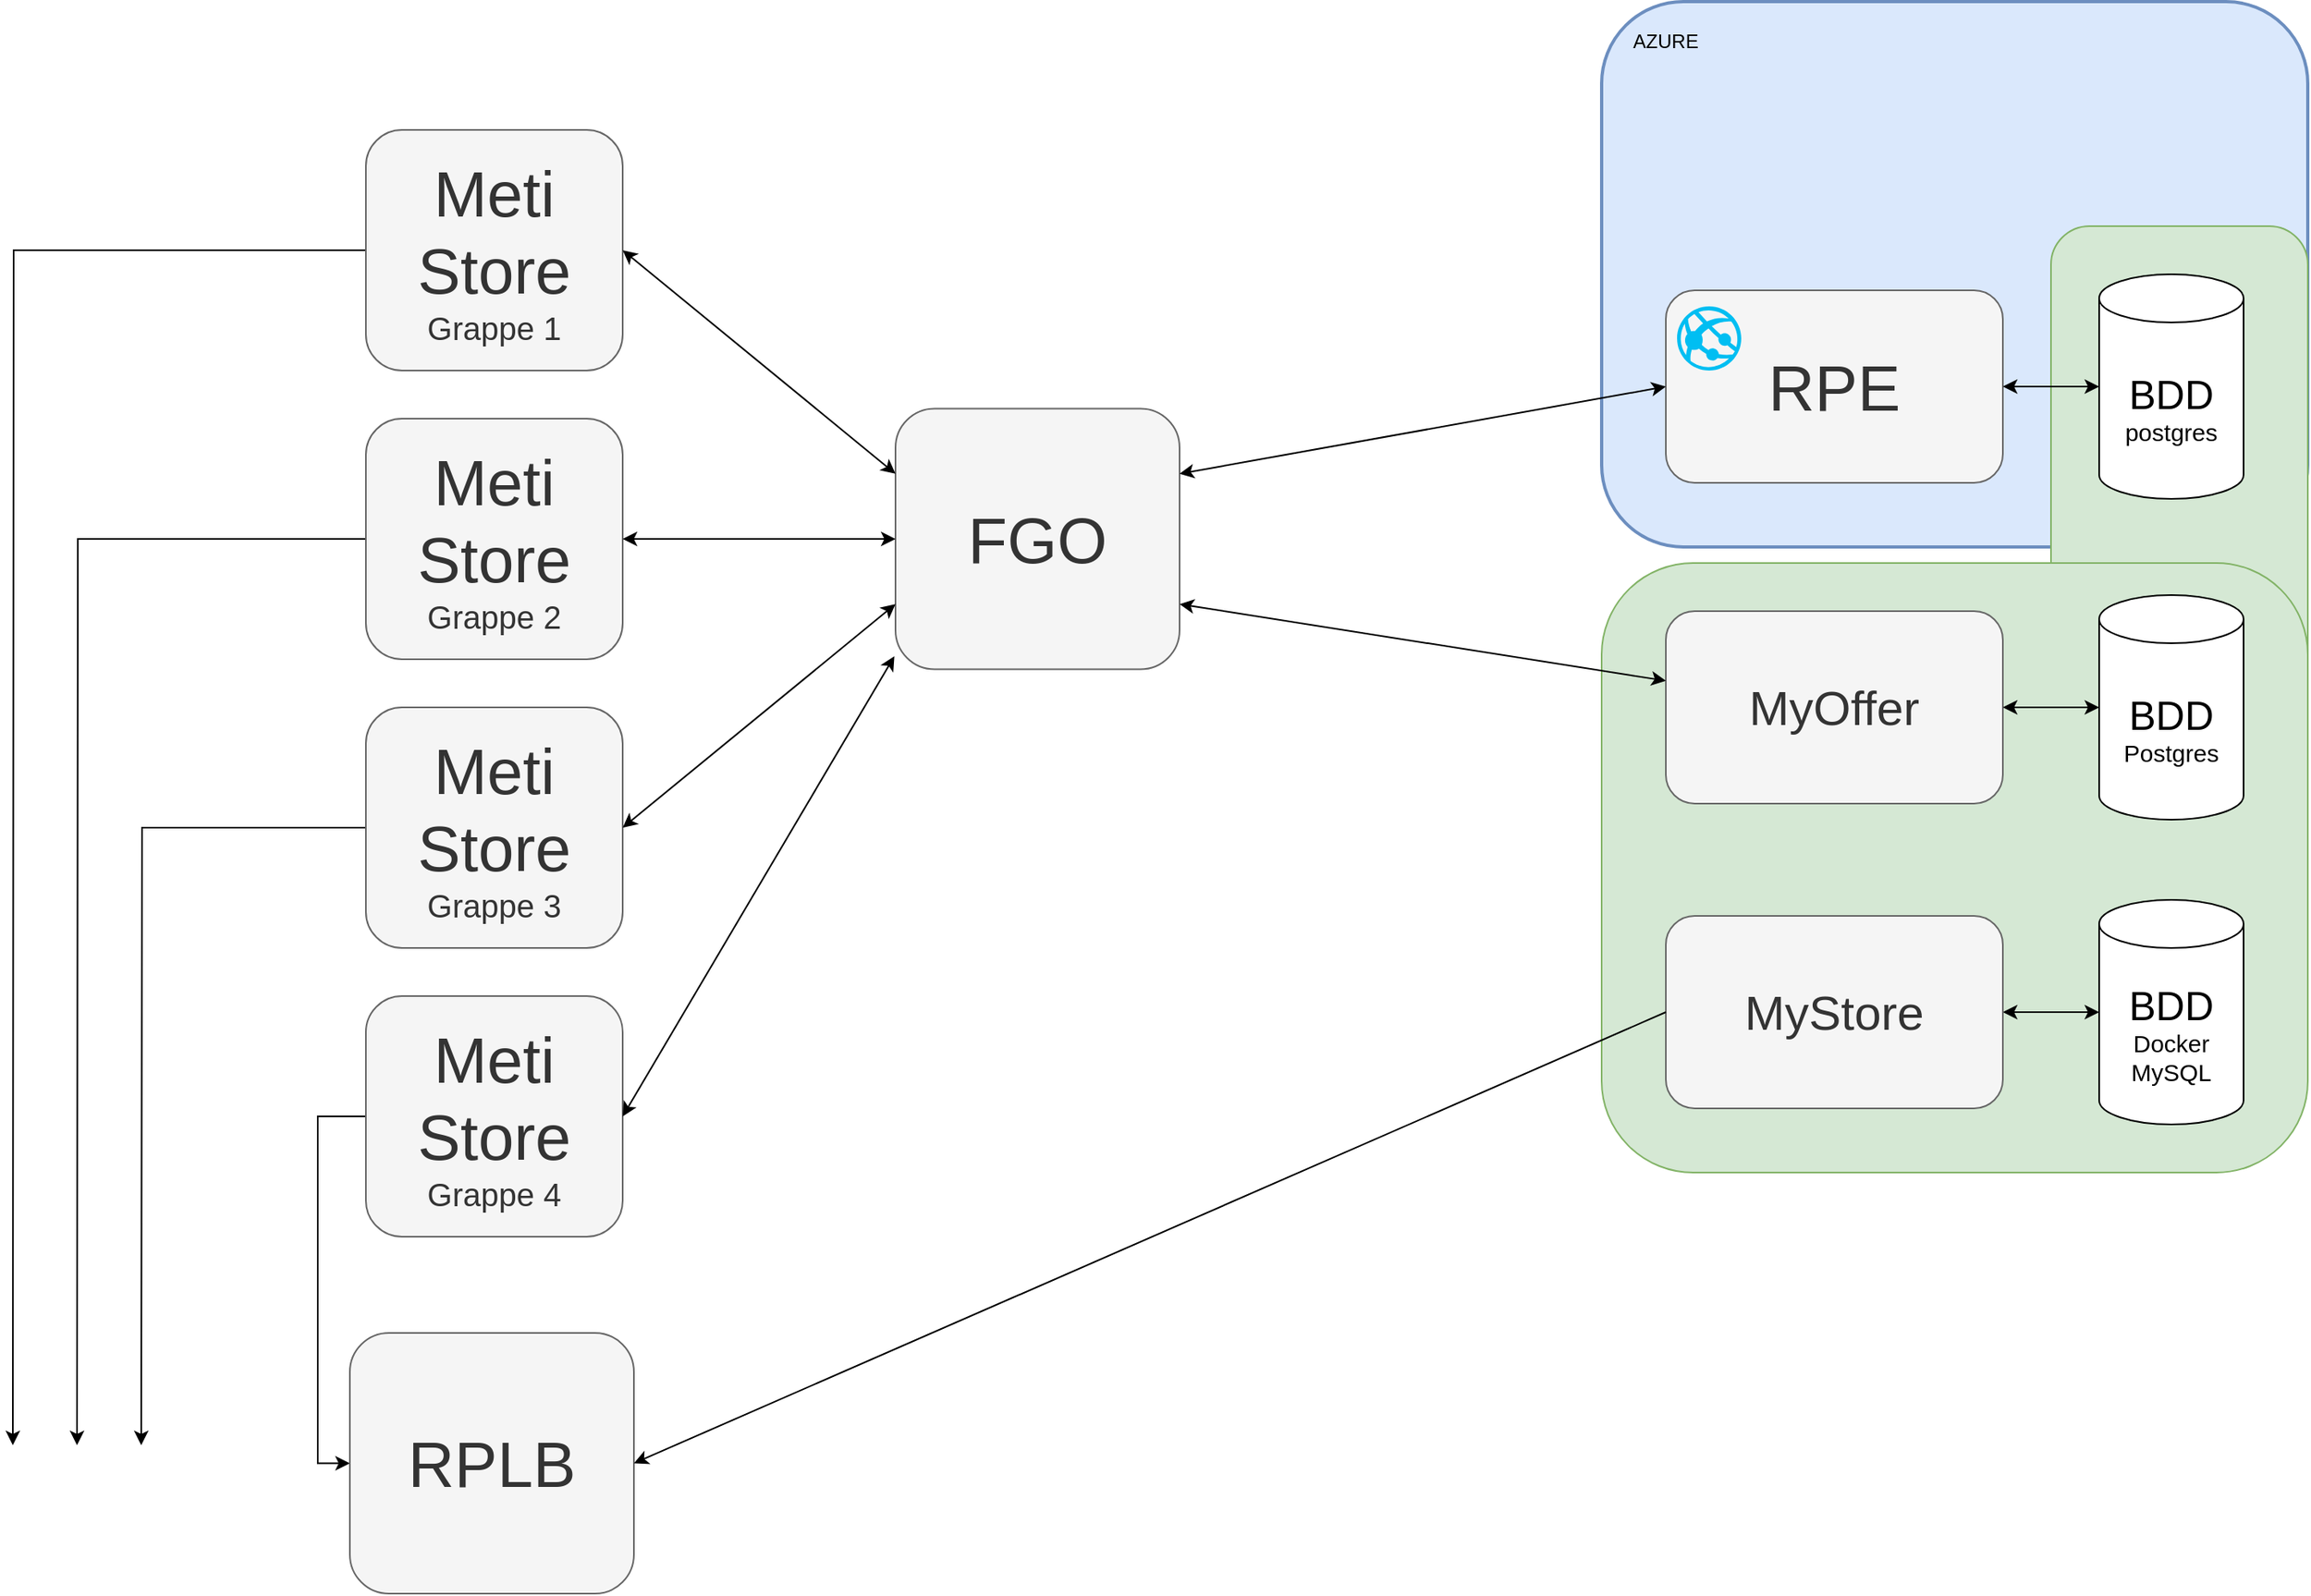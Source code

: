 <mxfile version="14.3.2" type="github">
  <diagram id="Ht1M8jgEwFfnCIfOTk4-" name="Page-1">
    <mxGraphModel dx="4708" dy="1270" grid="1" gridSize="10" guides="1" tooltips="1" connect="1" arrows="1" fold="1" page="1" pageScale="1" pageWidth="1169" pageHeight="827" math="0" shadow="0">
      <root>
        <mxCell id="0" />
        <mxCell id="1" parent="0" />
        <mxCell id="PIJa-xAXMbUZL5U9VrCR-1" value="" style="rounded=1;whiteSpace=wrap;html=1;fillColor=#dae8fc;strokeColor=#6c8ebf;align=left;strokeWidth=2;" vertex="1" parent="1">
          <mxGeometry x="-460" y="80" width="440" height="340" as="geometry" />
        </mxCell>
        <mxCell id="PIJa-xAXMbUZL5U9VrCR-2" value="" style="rounded=1;whiteSpace=wrap;html=1;fillColor=#d5e8d4;strokeColor=#82b366;" vertex="1" parent="1">
          <mxGeometry x="-180" y="220" width="160" height="420" as="geometry" />
        </mxCell>
        <mxCell id="PIJa-xAXMbUZL5U9VrCR-3" value="" style="rounded=1;whiteSpace=wrap;html=1;fillColor=#d5e8d4;strokeColor=#82b366;" vertex="1" parent="1">
          <mxGeometry x="-460" y="430" width="440" height="380" as="geometry" />
        </mxCell>
        <mxCell id="PIJa-xAXMbUZL5U9VrCR-4" value="&lt;font style=&quot;font-size: 40px&quot;&gt;FGO&lt;/font&gt;" style="rounded=1;whiteSpace=wrap;html=1;fillColor=#f5f5f5;strokeColor=#666666;fontColor=#333333;" vertex="1" parent="1">
          <mxGeometry x="-900" y="333.75" width="177" height="162.5" as="geometry" />
        </mxCell>
        <mxCell id="PIJa-xAXMbUZL5U9VrCR-5" value="&lt;font style=&quot;font-size: 40px&quot;&gt;RPE&lt;br&gt;&lt;/font&gt;" style="rounded=1;whiteSpace=wrap;html=1;fillColor=#f5f5f5;strokeColor=#666666;fontColor=#333333;" vertex="1" parent="1">
          <mxGeometry x="-420" y="260" width="210" height="120" as="geometry" />
        </mxCell>
        <mxCell id="PIJa-xAXMbUZL5U9VrCR-6" value="&lt;font style=&quot;font-size: 30px&quot;&gt;MyOffer&lt;/font&gt;" style="rounded=1;whiteSpace=wrap;html=1;fillColor=#f5f5f5;strokeColor=#666666;fontColor=#333333;" vertex="1" parent="1">
          <mxGeometry x="-420" y="460" width="210" height="120" as="geometry" />
        </mxCell>
        <mxCell id="PIJa-xAXMbUZL5U9VrCR-7" value="&lt;font&gt;&lt;span style=&quot;font-size: 25px&quot;&gt;BDD&lt;/span&gt;&lt;br&gt;&lt;font style=&quot;font-size: 15px&quot;&gt;Docker MySQL&lt;/font&gt;&lt;br&gt;&lt;/font&gt;" style="shape=cylinder3;whiteSpace=wrap;html=1;boundedLbl=1;backgroundOutline=1;size=15;" vertex="1" parent="1">
          <mxGeometry x="-150" y="640" width="90" height="140" as="geometry" />
        </mxCell>
        <mxCell id="PIJa-xAXMbUZL5U9VrCR-8" value="&lt;font&gt;&lt;span style=&quot;font-size: 25px&quot;&gt;BDD&lt;/span&gt;&lt;br&gt;&lt;font style=&quot;font-size: 15px&quot;&gt;postgres&lt;/font&gt;&lt;br&gt;&lt;/font&gt;" style="shape=cylinder3;whiteSpace=wrap;html=1;boundedLbl=1;backgroundOutline=1;size=15;" vertex="1" parent="1">
          <mxGeometry x="-150" y="250" width="90" height="140" as="geometry" />
        </mxCell>
        <mxCell id="PIJa-xAXMbUZL5U9VrCR-9" value="" style="verticalLabelPosition=bottom;html=1;verticalAlign=top;align=center;strokeColor=none;fillColor=#00BEF2;shape=mxgraph.azure.azure_website;pointerEvents=1;" vertex="1" parent="1">
          <mxGeometry x="-413" y="270" width="40" height="40" as="geometry" />
        </mxCell>
        <mxCell id="PIJa-xAXMbUZL5U9VrCR-10" value="AZURE" style="text;html=1;strokeColor=none;fillColor=none;align=center;verticalAlign=middle;whiteSpace=wrap;rounded=0;" vertex="1" parent="1">
          <mxGeometry x="-440" y="95" width="40" height="20" as="geometry" />
        </mxCell>
        <mxCell id="PIJa-xAXMbUZL5U9VrCR-11" value="" style="endArrow=classic;startArrow=classic;html=1;entryX=0;entryY=0.5;entryDx=0;entryDy=0;exitX=1;exitY=0.25;exitDx=0;exitDy=0;" edge="1" parent="1" source="PIJa-xAXMbUZL5U9VrCR-4" target="PIJa-xAXMbUZL5U9VrCR-5">
          <mxGeometry width="50" height="50" relative="1" as="geometry">
            <mxPoint x="-550" y="320" as="sourcePoint" />
            <mxPoint x="-320" y="440" as="targetPoint" />
          </mxGeometry>
        </mxCell>
        <mxCell id="PIJa-xAXMbUZL5U9VrCR-12" value="" style="endArrow=classic;startArrow=classic;html=1;" edge="1" parent="1" source="PIJa-xAXMbUZL5U9VrCR-5" target="PIJa-xAXMbUZL5U9VrCR-8">
          <mxGeometry width="50" height="50" relative="1" as="geometry">
            <mxPoint x="-574" y="430" as="sourcePoint" />
            <mxPoint x="-410" y="330" as="targetPoint" />
          </mxGeometry>
        </mxCell>
        <mxCell id="PIJa-xAXMbUZL5U9VrCR-13" value="" style="endArrow=classic;startArrow=classic;html=1;exitX=1;exitY=0.75;exitDx=0;exitDy=0;" edge="1" parent="1" source="PIJa-xAXMbUZL5U9VrCR-4" target="PIJa-xAXMbUZL5U9VrCR-6">
          <mxGeometry width="50" height="50" relative="1" as="geometry">
            <mxPoint x="-550" y="520" as="sourcePoint" />
            <mxPoint x="-410" y="330" as="targetPoint" />
          </mxGeometry>
        </mxCell>
        <mxCell id="PIJa-xAXMbUZL5U9VrCR-14" value="" style="endArrow=classic;startArrow=classic;html=1;exitX=1;exitY=0.5;exitDx=0;exitDy=0;entryX=0;entryY=0.5;entryDx=0;entryDy=0;entryPerimeter=0;" edge="1" parent="1" source="PIJa-xAXMbUZL5U9VrCR-15" target="PIJa-xAXMbUZL5U9VrCR-7">
          <mxGeometry width="50" height="50" relative="1" as="geometry">
            <mxPoint x="-200" y="330" as="sourcePoint" />
            <mxPoint x="-140" y="330" as="targetPoint" />
          </mxGeometry>
        </mxCell>
        <mxCell id="PIJa-xAXMbUZL5U9VrCR-15" value="&lt;font style=&quot;font-size: 30px&quot;&gt;MyStore&lt;/font&gt;" style="rounded=1;whiteSpace=wrap;html=1;fillColor=#f5f5f5;strokeColor=#666666;fontColor=#333333;" vertex="1" parent="1">
          <mxGeometry x="-420" y="650" width="210" height="120" as="geometry" />
        </mxCell>
        <mxCell id="PIJa-xAXMbUZL5U9VrCR-16" value="&lt;font&gt;&lt;span style=&quot;font-size: 25px&quot;&gt;BDD&lt;/span&gt;&lt;br&gt;&lt;font style=&quot;font-size: 15px&quot;&gt;Postgres&lt;/font&gt;&lt;br&gt;&lt;/font&gt;" style="shape=cylinder3;whiteSpace=wrap;html=1;boundedLbl=1;backgroundOutline=1;size=15;" vertex="1" parent="1">
          <mxGeometry x="-150" y="450" width="90" height="140" as="geometry" />
        </mxCell>
        <mxCell id="PIJa-xAXMbUZL5U9VrCR-17" value="" style="endArrow=classic;startArrow=classic;html=1;exitX=1;exitY=0.5;exitDx=0;exitDy=0;entryX=0;entryY=0.5;entryDx=0;entryDy=0;entryPerimeter=0;" edge="1" parent="1" source="PIJa-xAXMbUZL5U9VrCR-6" target="PIJa-xAXMbUZL5U9VrCR-16">
          <mxGeometry width="50" height="50" relative="1" as="geometry">
            <mxPoint x="-200.0" y="530" as="sourcePoint" />
            <mxPoint x="-140.0" y="530" as="targetPoint" />
          </mxGeometry>
        </mxCell>
        <mxCell id="PIJa-xAXMbUZL5U9VrCR-18" style="edgeStyle=orthogonalEdgeStyle;rounded=0;orthogonalLoop=1;jettySize=auto;html=1;" edge="1" parent="1" source="PIJa-xAXMbUZL5U9VrCR-19">
          <mxGeometry relative="1" as="geometry">
            <mxPoint x="-1450" y="980" as="targetPoint" />
          </mxGeometry>
        </mxCell>
        <mxCell id="PIJa-xAXMbUZL5U9VrCR-19" value="&lt;font&gt;&lt;span style=&quot;font-size: 40px&quot;&gt;Meti &lt;/span&gt;&lt;br&gt;&lt;span style=&quot;font-size: 40px&quot;&gt;Store&lt;/span&gt;&lt;br&gt;&lt;font style=&quot;font-size: 20px&quot;&gt;Grappe 1&lt;/font&gt;&lt;br&gt;&lt;/font&gt;" style="rounded=1;whiteSpace=wrap;html=1;fillColor=#f5f5f5;strokeColor=#666666;fontColor=#333333;" vertex="1" parent="1">
          <mxGeometry x="-1230" y="160" width="160" height="150" as="geometry" />
        </mxCell>
        <mxCell id="PIJa-xAXMbUZL5U9VrCR-20" style="edgeStyle=orthogonalEdgeStyle;rounded=0;orthogonalLoop=1;jettySize=auto;html=1;" edge="1" parent="1" source="PIJa-xAXMbUZL5U9VrCR-21">
          <mxGeometry relative="1" as="geometry">
            <mxPoint x="-1410" y="980" as="targetPoint" />
          </mxGeometry>
        </mxCell>
        <mxCell id="PIJa-xAXMbUZL5U9VrCR-21" value="&lt;font&gt;&lt;span style=&quot;font-size: 40px&quot;&gt;Meti &lt;/span&gt;&lt;br&gt;&lt;span style=&quot;font-size: 40px&quot;&gt;Store&lt;/span&gt;&lt;br&gt;&lt;font style=&quot;font-size: 20px&quot;&gt;Grappe 2&lt;/font&gt;&lt;br&gt;&lt;/font&gt;" style="rounded=1;whiteSpace=wrap;html=1;fillColor=#f5f5f5;strokeColor=#666666;fontColor=#333333;" vertex="1" parent="1">
          <mxGeometry x="-1230" y="340" width="160" height="150" as="geometry" />
        </mxCell>
        <mxCell id="PIJa-xAXMbUZL5U9VrCR-22" style="edgeStyle=orthogonalEdgeStyle;rounded=0;orthogonalLoop=1;jettySize=auto;html=1;exitX=0;exitY=0.5;exitDx=0;exitDy=0;" edge="1" parent="1" source="PIJa-xAXMbUZL5U9VrCR-23">
          <mxGeometry relative="1" as="geometry">
            <mxPoint x="-1370" y="980" as="targetPoint" />
          </mxGeometry>
        </mxCell>
        <mxCell id="PIJa-xAXMbUZL5U9VrCR-23" value="&lt;font&gt;&lt;span style=&quot;font-size: 40px&quot;&gt;Meti &lt;/span&gt;&lt;br&gt;&lt;span style=&quot;font-size: 40px&quot;&gt;Store&lt;/span&gt;&lt;br&gt;&lt;font style=&quot;font-size: 20px&quot;&gt;Grappe 3&lt;/font&gt;&lt;br&gt;&lt;/font&gt;" style="rounded=1;whiteSpace=wrap;html=1;fillColor=#f5f5f5;strokeColor=#666666;fontColor=#333333;" vertex="1" parent="1">
          <mxGeometry x="-1230" y="520" width="160" height="150" as="geometry" />
        </mxCell>
        <mxCell id="PIJa-xAXMbUZL5U9VrCR-24" style="edgeStyle=orthogonalEdgeStyle;rounded=0;orthogonalLoop=1;jettySize=auto;html=1;exitX=0;exitY=0.5;exitDx=0;exitDy=0;entryX=0;entryY=0.5;entryDx=0;entryDy=0;" edge="1" parent="1" source="PIJa-xAXMbUZL5U9VrCR-25" target="PIJa-xAXMbUZL5U9VrCR-26">
          <mxGeometry relative="1" as="geometry">
            <mxPoint x="-1340" y="1000" as="targetPoint" />
          </mxGeometry>
        </mxCell>
        <mxCell id="PIJa-xAXMbUZL5U9VrCR-25" value="&lt;font&gt;&lt;span style=&quot;font-size: 40px&quot;&gt;Meti &lt;/span&gt;&lt;br&gt;&lt;span style=&quot;font-size: 40px&quot;&gt;Store&lt;/span&gt;&lt;br&gt;&lt;font style=&quot;font-size: 20px&quot;&gt;Grappe 4&lt;/font&gt;&lt;br&gt;&lt;/font&gt;" style="rounded=1;whiteSpace=wrap;html=1;fillColor=#f5f5f5;strokeColor=#666666;fontColor=#333333;" vertex="1" parent="1">
          <mxGeometry x="-1230" y="700" width="160" height="150" as="geometry" />
        </mxCell>
        <mxCell id="PIJa-xAXMbUZL5U9VrCR-26" value="&lt;font style=&quot;font-size: 40px&quot;&gt;RPLB&lt;/font&gt;" style="rounded=1;whiteSpace=wrap;html=1;fillColor=#f5f5f5;strokeColor=#666666;fontColor=#333333;" vertex="1" parent="1">
          <mxGeometry x="-1240" y="910" width="177" height="162.5" as="geometry" />
        </mxCell>
        <mxCell id="PIJa-xAXMbUZL5U9VrCR-27" value="" style="endArrow=classic;html=1;exitX=0;exitY=0.5;exitDx=0;exitDy=0;entryX=1;entryY=0.5;entryDx=0;entryDy=0;" edge="1" parent="1" source="PIJa-xAXMbUZL5U9VrCR-15" target="PIJa-xAXMbUZL5U9VrCR-26">
          <mxGeometry width="50" height="50" relative="1" as="geometry">
            <mxPoint x="-640" y="570" as="sourcePoint" />
            <mxPoint x="-590" y="520" as="targetPoint" />
          </mxGeometry>
        </mxCell>
        <mxCell id="PIJa-xAXMbUZL5U9VrCR-28" value="" style="endArrow=classic;startArrow=classic;html=1;entryX=1;entryY=0.5;entryDx=0;entryDy=0;exitX=0;exitY=0.25;exitDx=0;exitDy=0;" edge="1" parent="1" source="PIJa-xAXMbUZL5U9VrCR-4" target="PIJa-xAXMbUZL5U9VrCR-19">
          <mxGeometry width="50" height="50" relative="1" as="geometry">
            <mxPoint x="-990" y="270" as="sourcePoint" />
            <mxPoint x="-940" y="220" as="targetPoint" />
          </mxGeometry>
        </mxCell>
        <mxCell id="PIJa-xAXMbUZL5U9VrCR-29" value="" style="endArrow=classic;startArrow=classic;html=1;entryX=1;entryY=0.5;entryDx=0;entryDy=0;exitX=0;exitY=0.5;exitDx=0;exitDy=0;" edge="1" parent="1" source="PIJa-xAXMbUZL5U9VrCR-4" target="PIJa-xAXMbUZL5U9VrCR-21">
          <mxGeometry width="50" height="50" relative="1" as="geometry">
            <mxPoint x="-890" y="384.375" as="sourcePoint" />
            <mxPoint x="-1060" y="245" as="targetPoint" />
          </mxGeometry>
        </mxCell>
        <mxCell id="PIJa-xAXMbUZL5U9VrCR-30" value="" style="endArrow=classic;startArrow=classic;html=1;entryX=1;entryY=0.5;entryDx=0;entryDy=0;exitX=0;exitY=0.75;exitDx=0;exitDy=0;" edge="1" parent="1" source="PIJa-xAXMbUZL5U9VrCR-4" target="PIJa-xAXMbUZL5U9VrCR-23">
          <mxGeometry width="50" height="50" relative="1" as="geometry">
            <mxPoint x="-890" y="425" as="sourcePoint" />
            <mxPoint x="-1060" y="425" as="targetPoint" />
          </mxGeometry>
        </mxCell>
        <mxCell id="PIJa-xAXMbUZL5U9VrCR-31" value="" style="endArrow=classic;startArrow=classic;html=1;entryX=1;entryY=0.5;entryDx=0;entryDy=0;exitX=-0.004;exitY=0.95;exitDx=0;exitDy=0;exitPerimeter=0;" edge="1" parent="1" source="PIJa-xAXMbUZL5U9VrCR-4" target="PIJa-xAXMbUZL5U9VrCR-25">
          <mxGeometry width="50" height="50" relative="1" as="geometry">
            <mxPoint x="-890" y="465.625" as="sourcePoint" />
            <mxPoint x="-1060" y="605" as="targetPoint" />
          </mxGeometry>
        </mxCell>
      </root>
    </mxGraphModel>
  </diagram>
</mxfile>
